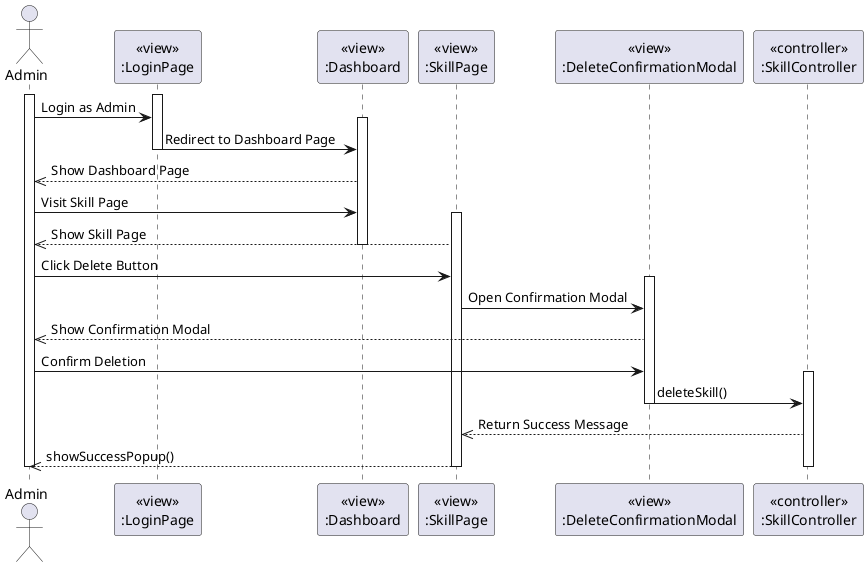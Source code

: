 @startuml DeleteSkill
actor Admin
participant LoginPageView [
  <<view>>
  :LoginPage
]

participant DashboardView [
  <<view>>
  :Dashboard
]

participant SkillView [
  <<view>>
  :SkillPage
]

participant DeleteConfirmationModalView [
  <<view>>
  :DeleteConfirmationModal
]

participant SkillController [
  <<controller>>
  :SkillController
]

activate Admin
activate LoginPageView
Admin -> LoginPageView: Login as Admin
activate DashboardView
LoginPageView -> DashboardView: Redirect to Dashboard Page
deactivate LoginPageView

DashboardView -->> Admin: Show Dashboard Page

Admin -> DashboardView: Visit Skill Page
activate SkillView
SkillView -->> Admin: Show Skill Page
deactivate DashboardView

Admin -> SkillView: Click Delete Button

activate DeleteConfirmationModalView
SkillView -> DeleteConfirmationModalView: Open Confirmation Modal
DeleteConfirmationModalView -->> Admin: Show Confirmation Modal

Admin -> DeleteConfirmationModalView: Confirm Deletion

activate SkillController
DeleteConfirmationModalView -> SkillController: deleteSkill()
deactivate DeleteConfirmationModalView
SkillController -->> SkillView: Return Success Message
SkillView -->> Admin: showSuccessPopup()
deactivate SkillController

deactivate Admin
deactivate SkillView
@enduml
